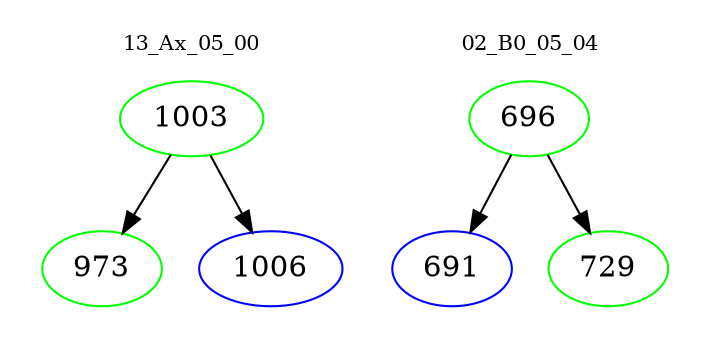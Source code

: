 digraph{
subgraph cluster_0 {
color = white
label = "13_Ax_05_00";
fontsize=10;
T0_1003 [label="1003", color="green"]
T0_1003 -> T0_973 [color="black"]
T0_973 [label="973", color="green"]
T0_1003 -> T0_1006 [color="black"]
T0_1006 [label="1006", color="blue"]
}
subgraph cluster_1 {
color = white
label = "02_B0_05_04";
fontsize=10;
T1_696 [label="696", color="green"]
T1_696 -> T1_691 [color="black"]
T1_691 [label="691", color="blue"]
T1_696 -> T1_729 [color="black"]
T1_729 [label="729", color="green"]
}
}
